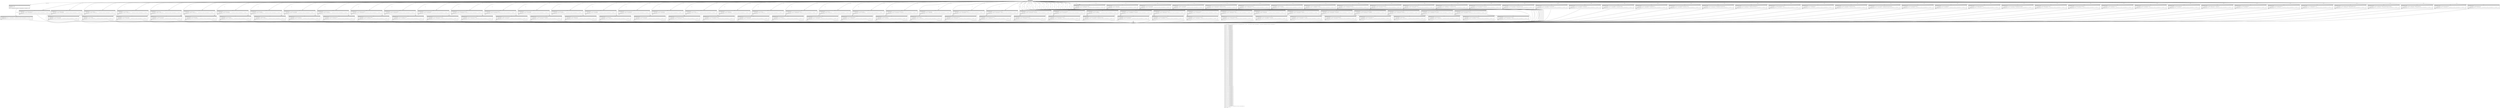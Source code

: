 digraph Mir_0_13301 {
    graph [fontname="Courier, monospace"];
    node [fontname="Courier, monospace"];
    edge [fontname="Courier, monospace"];
    label=<fn &lt;LendingError as TryFromPrimitive&gt;::try_from_primitive(_1: u32) -&gt; std::result::Result&lt;LendingError, num_enum::TryFromPrimitiveError&lt;LendingError&gt;&gt;<br align="left"/>let mut _2: LendingError;<br align="left"/>let mut _3: LendingError;<br align="left"/>let mut _4: LendingError;<br align="left"/>let mut _5: LendingError;<br align="left"/>let mut _6: LendingError;<br align="left"/>let mut _7: LendingError;<br align="left"/>let mut _8: LendingError;<br align="left"/>let mut _9: LendingError;<br align="left"/>let mut _10: LendingError;<br align="left"/>let mut _11: LendingError;<br align="left"/>let mut _12: LendingError;<br align="left"/>let mut _13: LendingError;<br align="left"/>let mut _14: LendingError;<br align="left"/>let mut _15: LendingError;<br align="left"/>let mut _16: LendingError;<br align="left"/>let mut _17: LendingError;<br align="left"/>let mut _18: LendingError;<br align="left"/>let mut _19: LendingError;<br align="left"/>let mut _20: LendingError;<br align="left"/>let mut _21: LendingError;<br align="left"/>let mut _22: LendingError;<br align="left"/>let mut _23: LendingError;<br align="left"/>let mut _24: LendingError;<br align="left"/>let mut _25: LendingError;<br align="left"/>let mut _26: LendingError;<br align="left"/>let mut _27: LendingError;<br align="left"/>let mut _28: LendingError;<br align="left"/>let mut _29: LendingError;<br align="left"/>let mut _30: LendingError;<br align="left"/>let mut _31: LendingError;<br align="left"/>let mut _32: LendingError;<br align="left"/>let mut _33: LendingError;<br align="left"/>let mut _34: LendingError;<br align="left"/>let mut _35: LendingError;<br align="left"/>let mut _36: LendingError;<br align="left"/>let mut _37: LendingError;<br align="left"/>let mut _38: LendingError;<br align="left"/>let mut _39: LendingError;<br align="left"/>let mut _40: LendingError;<br align="left"/>let mut _41: LendingError;<br align="left"/>let mut _42: LendingError;<br align="left"/>let mut _43: LendingError;<br align="left"/>let mut _44: LendingError;<br align="left"/>let mut _45: LendingError;<br align="left"/>let mut _46: LendingError;<br align="left"/>let mut _47: LendingError;<br align="left"/>let mut _48: LendingError;<br align="left"/>let mut _49: LendingError;<br align="left"/>let mut _50: LendingError;<br align="left"/>let mut _51: LendingError;<br align="left"/>let mut _52: LendingError;<br align="left"/>let mut _53: LendingError;<br align="left"/>let mut _54: LendingError;<br align="left"/>let mut _55: LendingError;<br align="left"/>let mut _56: LendingError;<br align="left"/>let mut _57: LendingError;<br align="left"/>let mut _58: LendingError;<br align="left"/>let mut _59: LendingError;<br align="left"/>let mut _60: LendingError;<br align="left"/>let mut _61: LendingError;<br align="left"/>let mut _62: LendingError;<br align="left"/>let mut _63: LendingError;<br align="left"/>let mut _64: LendingError;<br align="left"/>let mut _65: LendingError;<br align="left"/>let mut _66: LendingError;<br align="left"/>let mut _67: LendingError;<br align="left"/>let mut _68: LendingError;<br align="left"/>let mut _69: LendingError;<br align="left"/>let mut _70: LendingError;<br align="left"/>let mut _71: LendingError;<br align="left"/>let mut _72: LendingError;<br align="left"/>let mut _73: LendingError;<br align="left"/>let mut _74: LendingError;<br align="left"/>let mut _75: LendingError;<br align="left"/>let mut _76: LendingError;<br align="left"/>let mut _77: LendingError;<br align="left"/>let mut _78: LendingError;<br align="left"/>let mut _79: LendingError;<br align="left"/>let mut _80: LendingError;<br align="left"/>let mut _81: LendingError;<br align="left"/>let mut _82: LendingError;<br align="left"/>let mut _83: LendingError;<br align="left"/>let mut _84: LendingError;<br align="left"/>let mut _85: LendingError;<br align="left"/>let mut _86: LendingError;<br align="left"/>let mut _87: LendingError;<br align="left"/>let mut _88: LendingError;<br align="left"/>let mut _89: LendingError;<br align="left"/>let mut _90: LendingError;<br align="left"/>let mut _91: LendingError;<br align="left"/>let mut _92: LendingError;<br align="left"/>let mut _93: LendingError;<br align="left"/>let mut _94: LendingError;<br align="left"/>let mut _95: LendingError;<br align="left"/>let mut _96: LendingError;<br align="left"/>let mut _97: LendingError;<br align="left"/>let mut _98: LendingError;<br align="left"/>let mut _99: LendingError;<br align="left"/>let mut _100: LendingError;<br align="left"/>let mut _101: LendingError;<br align="left"/>let mut _102: LendingError;<br align="left"/>let mut _103: LendingError;<br align="left"/>let mut _104: LendingError;<br align="left"/>let mut _105: LendingError;<br align="left"/>let mut _106: LendingError;<br align="left"/>let mut _107: LendingError;<br align="left"/>let mut _108: LendingError;<br align="left"/>let mut _109: LendingError;<br align="left"/>let mut _110: LendingError;<br align="left"/>let mut _111: LendingError;<br align="left"/>let mut _112: LendingError;<br align="left"/>let mut _113: LendingError;<br align="left"/>let mut _114: LendingError;<br align="left"/>let mut _115: LendingError;<br align="left"/>let mut _116: LendingError;<br align="left"/>let mut _117: LendingError;<br align="left"/>let mut _118: LendingError;<br align="left"/>let mut _119: LendingError;<br align="left"/>let mut _120: LendingError;<br align="left"/>let mut _121: LendingError;<br align="left"/>let mut _122: LendingError;<br align="left"/>let mut _123: LendingError;<br align="left"/>let mut _124: LendingError;<br align="left"/>let mut _125: LendingError;<br align="left"/>let mut _126: LendingError;<br align="left"/>let mut _127: LendingError;<br align="left"/>let mut _128: LendingError;<br align="left"/>let mut _129: LendingError;<br align="left"/>let mut _130: LendingError;<br align="left"/>let mut _131: LendingError;<br align="left"/>let mut _132: num_enum::TryFromPrimitiveError&lt;LendingError&gt;;<br align="left"/>let mut _133: u32;<br align="left"/>debug number =&gt; _1;<br align="left"/>>;
    bb0__0_13301 [shape="none", label=<<table border="0" cellborder="1" cellspacing="0"><tr><td bgcolor="gray" align="center" colspan="1">0</td></tr><tr><td align="left">switchInt(_1)</td></tr></table>>];
    bb1__0_13301 [shape="none", label=<<table border="0" cellborder="1" cellspacing="0"><tr><td bgcolor="gray" align="center" colspan="1">1</td></tr><tr><td align="left" balign="left">StorageLive(_132)<br/>StorageLive(_133)<br/>_133 = _1<br/></td></tr><tr><td align="left">_132 = TryFromPrimitiveError::&lt;LendingError&gt;::new(move _133)</td></tr></table>>];
    bb2__0_13301 [shape="none", label=<<table border="0" cellborder="1" cellspacing="0"><tr><td bgcolor="gray" align="center" colspan="1">2</td></tr><tr><td align="left" balign="left">StorageLive(_2)<br/>_2 = LendingError::InvalidMarketAuthority<br/>_0 = std::result::Result::&lt;LendingError, TryFromPrimitiveError&lt;LendingError&gt;&gt;::Ok(move _2)<br/>StorageDead(_2)<br/></td></tr><tr><td align="left">goto</td></tr></table>>];
    bb3__0_13301 [shape="none", label=<<table border="0" cellborder="1" cellspacing="0"><tr><td bgcolor="gray" align="center" colspan="1">3</td></tr><tr><td align="left" balign="left">StorageLive(_3)<br/>_3 = LendingError::InvalidMarketOwner<br/>_0 = std::result::Result::&lt;LendingError, TryFromPrimitiveError&lt;LendingError&gt;&gt;::Ok(move _3)<br/>StorageDead(_3)<br/></td></tr><tr><td align="left">goto</td></tr></table>>];
    bb4__0_13301 [shape="none", label=<<table border="0" cellborder="1" cellspacing="0"><tr><td bgcolor="gray" align="center" colspan="1">4</td></tr><tr><td align="left" balign="left">StorageLive(_4)<br/>_4 = LendingError::InvalidAccountOwner<br/>_0 = std::result::Result::&lt;LendingError, TryFromPrimitiveError&lt;LendingError&gt;&gt;::Ok(move _4)<br/>StorageDead(_4)<br/></td></tr><tr><td align="left">goto</td></tr></table>>];
    bb5__0_13301 [shape="none", label=<<table border="0" cellborder="1" cellspacing="0"><tr><td bgcolor="gray" align="center" colspan="1">5</td></tr><tr><td align="left" balign="left">StorageLive(_5)<br/>_5 = LendingError::InvalidAmount<br/>_0 = std::result::Result::&lt;LendingError, TryFromPrimitiveError&lt;LendingError&gt;&gt;::Ok(move _5)<br/>StorageDead(_5)<br/></td></tr><tr><td align="left">goto</td></tr></table>>];
    bb6__0_13301 [shape="none", label=<<table border="0" cellborder="1" cellspacing="0"><tr><td bgcolor="gray" align="center" colspan="1">6</td></tr><tr><td align="left" balign="left">StorageLive(_6)<br/>_6 = LendingError::InvalidConfig<br/>_0 = std::result::Result::&lt;LendingError, TryFromPrimitiveError&lt;LendingError&gt;&gt;::Ok(move _6)<br/>StorageDead(_6)<br/></td></tr><tr><td align="left">goto</td></tr></table>>];
    bb7__0_13301 [shape="none", label=<<table border="0" cellborder="1" cellspacing="0"><tr><td bgcolor="gray" align="center" colspan="1">7</td></tr><tr><td align="left" balign="left">StorageLive(_7)<br/>_7 = LendingError::InvalidSigner<br/>_0 = std::result::Result::&lt;LendingError, TryFromPrimitiveError&lt;LendingError&gt;&gt;::Ok(move _7)<br/>StorageDead(_7)<br/></td></tr><tr><td align="left">goto</td></tr></table>>];
    bb8__0_13301 [shape="none", label=<<table border="0" cellborder="1" cellspacing="0"><tr><td bgcolor="gray" align="center" colspan="1">8</td></tr><tr><td align="left" balign="left">StorageLive(_8)<br/>_8 = LendingError::InvalidAccountInput<br/>_0 = std::result::Result::&lt;LendingError, TryFromPrimitiveError&lt;LendingError&gt;&gt;::Ok(move _8)<br/>StorageDead(_8)<br/></td></tr><tr><td align="left">goto</td></tr></table>>];
    bb9__0_13301 [shape="none", label=<<table border="0" cellborder="1" cellspacing="0"><tr><td bgcolor="gray" align="center" colspan="1">9</td></tr><tr><td align="left" balign="left">StorageLive(_9)<br/>_9 = LendingError::MathOverflow<br/>_0 = std::result::Result::&lt;LendingError, TryFromPrimitiveError&lt;LendingError&gt;&gt;::Ok(move _9)<br/>StorageDead(_9)<br/></td></tr><tr><td align="left">goto</td></tr></table>>];
    bb10__0_13301 [shape="none", label=<<table border="0" cellborder="1" cellspacing="0"><tr><td bgcolor="gray" align="center" colspan="1">10</td></tr><tr><td align="left" balign="left">StorageLive(_10)<br/>_10 = LendingError::InsufficientLiquidity<br/>_0 = std::result::Result::&lt;LendingError, TryFromPrimitiveError&lt;LendingError&gt;&gt;::Ok(move _10)<br/>StorageDead(_10)<br/></td></tr><tr><td align="left">goto</td></tr></table>>];
    bb11__0_13301 [shape="none", label=<<table border="0" cellborder="1" cellspacing="0"><tr><td bgcolor="gray" align="center" colspan="1">11</td></tr><tr><td align="left" balign="left">StorageLive(_11)<br/>_11 = LendingError::ReserveStale<br/>_0 = std::result::Result::&lt;LendingError, TryFromPrimitiveError&lt;LendingError&gt;&gt;::Ok(move _11)<br/>StorageDead(_11)<br/></td></tr><tr><td align="left">goto</td></tr></table>>];
    bb12__0_13301 [shape="none", label=<<table border="0" cellborder="1" cellspacing="0"><tr><td bgcolor="gray" align="center" colspan="1">12</td></tr><tr><td align="left" balign="left">StorageLive(_12)<br/>_12 = LendingError::WithdrawTooSmall<br/>_0 = std::result::Result::&lt;LendingError, TryFromPrimitiveError&lt;LendingError&gt;&gt;::Ok(move _12)<br/>StorageDead(_12)<br/></td></tr><tr><td align="left">goto</td></tr></table>>];
    bb13__0_13301 [shape="none", label=<<table border="0" cellborder="1" cellspacing="0"><tr><td bgcolor="gray" align="center" colspan="1">13</td></tr><tr><td align="left" balign="left">StorageLive(_13)<br/>_13 = LendingError::WithdrawTooLarge<br/>_0 = std::result::Result::&lt;LendingError, TryFromPrimitiveError&lt;LendingError&gt;&gt;::Ok(move _13)<br/>StorageDead(_13)<br/></td></tr><tr><td align="left">goto</td></tr></table>>];
    bb14__0_13301 [shape="none", label=<<table border="0" cellborder="1" cellspacing="0"><tr><td bgcolor="gray" align="center" colspan="1">14</td></tr><tr><td align="left" balign="left">StorageLive(_14)<br/>_14 = LendingError::BorrowTooSmall<br/>_0 = std::result::Result::&lt;LendingError, TryFromPrimitiveError&lt;LendingError&gt;&gt;::Ok(move _14)<br/>StorageDead(_14)<br/></td></tr><tr><td align="left">goto</td></tr></table>>];
    bb15__0_13301 [shape="none", label=<<table border="0" cellborder="1" cellspacing="0"><tr><td bgcolor="gray" align="center" colspan="1">15</td></tr><tr><td align="left" balign="left">StorageLive(_15)<br/>_15 = LendingError::BorrowTooLarge<br/>_0 = std::result::Result::&lt;LendingError, TryFromPrimitiveError&lt;LendingError&gt;&gt;::Ok(move _15)<br/>StorageDead(_15)<br/></td></tr><tr><td align="left">goto</td></tr></table>>];
    bb16__0_13301 [shape="none", label=<<table border="0" cellborder="1" cellspacing="0"><tr><td bgcolor="gray" align="center" colspan="1">16</td></tr><tr><td align="left" balign="left">StorageLive(_16)<br/>_16 = LendingError::RepayTooSmall<br/>_0 = std::result::Result::&lt;LendingError, TryFromPrimitiveError&lt;LendingError&gt;&gt;::Ok(move _16)<br/>StorageDead(_16)<br/></td></tr><tr><td align="left">goto</td></tr></table>>];
    bb17__0_13301 [shape="none", label=<<table border="0" cellborder="1" cellspacing="0"><tr><td bgcolor="gray" align="center" colspan="1">17</td></tr><tr><td align="left" balign="left">StorageLive(_17)<br/>_17 = LendingError::LiquidationTooSmall<br/>_0 = std::result::Result::&lt;LendingError, TryFromPrimitiveError&lt;LendingError&gt;&gt;::Ok(move _17)<br/>StorageDead(_17)<br/></td></tr><tr><td align="left">goto</td></tr></table>>];
    bb18__0_13301 [shape="none", label=<<table border="0" cellborder="1" cellspacing="0"><tr><td bgcolor="gray" align="center" colspan="1">18</td></tr><tr><td align="left" balign="left">StorageLive(_18)<br/>_18 = LendingError::ObligationHealthy<br/>_0 = std::result::Result::&lt;LendingError, TryFromPrimitiveError&lt;LendingError&gt;&gt;::Ok(move _18)<br/>StorageDead(_18)<br/></td></tr><tr><td align="left">goto</td></tr></table>>];
    bb19__0_13301 [shape="none", label=<<table border="0" cellborder="1" cellspacing="0"><tr><td bgcolor="gray" align="center" colspan="1">19</td></tr><tr><td align="left" balign="left">StorageLive(_19)<br/>_19 = LendingError::ObligationStale<br/>_0 = std::result::Result::&lt;LendingError, TryFromPrimitiveError&lt;LendingError&gt;&gt;::Ok(move _19)<br/>StorageDead(_19)<br/></td></tr><tr><td align="left">goto</td></tr></table>>];
    bb20__0_13301 [shape="none", label=<<table border="0" cellborder="1" cellspacing="0"><tr><td bgcolor="gray" align="center" colspan="1">20</td></tr><tr><td align="left" balign="left">StorageLive(_20)<br/>_20 = LendingError::ObligationReserveLimit<br/>_0 = std::result::Result::&lt;LendingError, TryFromPrimitiveError&lt;LendingError&gt;&gt;::Ok(move _20)<br/>StorageDead(_20)<br/></td></tr><tr><td align="left">goto</td></tr></table>>];
    bb21__0_13301 [shape="none", label=<<table border="0" cellborder="1" cellspacing="0"><tr><td bgcolor="gray" align="center" colspan="1">21</td></tr><tr><td align="left" balign="left">StorageLive(_21)<br/>_21 = LendingError::InvalidObligationOwner<br/>_0 = std::result::Result::&lt;LendingError, TryFromPrimitiveError&lt;LendingError&gt;&gt;::Ok(move _21)<br/>StorageDead(_21)<br/></td></tr><tr><td align="left">goto</td></tr></table>>];
    bb22__0_13301 [shape="none", label=<<table border="0" cellborder="1" cellspacing="0"><tr><td bgcolor="gray" align="center" colspan="1">22</td></tr><tr><td align="left" balign="left">StorageLive(_22)<br/>_22 = LendingError::ObligationDepositsEmpty<br/>_0 = std::result::Result::&lt;LendingError, TryFromPrimitiveError&lt;LendingError&gt;&gt;::Ok(move _22)<br/>StorageDead(_22)<br/></td></tr><tr><td align="left">goto</td></tr></table>>];
    bb23__0_13301 [shape="none", label=<<table border="0" cellborder="1" cellspacing="0"><tr><td bgcolor="gray" align="center" colspan="1">23</td></tr><tr><td align="left" balign="left">StorageLive(_23)<br/>_23 = LendingError::ObligationBorrowsEmpty<br/>_0 = std::result::Result::&lt;LendingError, TryFromPrimitiveError&lt;LendingError&gt;&gt;::Ok(move _23)<br/>StorageDead(_23)<br/></td></tr><tr><td align="left">goto</td></tr></table>>];
    bb24__0_13301 [shape="none", label=<<table border="0" cellborder="1" cellspacing="0"><tr><td bgcolor="gray" align="center" colspan="1">24</td></tr><tr><td align="left" balign="left">StorageLive(_24)<br/>_24 = LendingError::ObligationDepositsZero<br/>_0 = std::result::Result::&lt;LendingError, TryFromPrimitiveError&lt;LendingError&gt;&gt;::Ok(move _24)<br/>StorageDead(_24)<br/></td></tr><tr><td align="left">goto</td></tr></table>>];
    bb25__0_13301 [shape="none", label=<<table border="0" cellborder="1" cellspacing="0"><tr><td bgcolor="gray" align="center" colspan="1">25</td></tr><tr><td align="left" balign="left">StorageLive(_25)<br/>_25 = LendingError::ObligationBorrowsZero<br/>_0 = std::result::Result::&lt;LendingError, TryFromPrimitiveError&lt;LendingError&gt;&gt;::Ok(move _25)<br/>StorageDead(_25)<br/></td></tr><tr><td align="left">goto</td></tr></table>>];
    bb26__0_13301 [shape="none", label=<<table border="0" cellborder="1" cellspacing="0"><tr><td bgcolor="gray" align="center" colspan="1">26</td></tr><tr><td align="left" balign="left">StorageLive(_26)<br/>_26 = LendingError::InvalidObligationCollateral<br/>_0 = std::result::Result::&lt;LendingError, TryFromPrimitiveError&lt;LendingError&gt;&gt;::Ok(move _26)<br/>StorageDead(_26)<br/></td></tr><tr><td align="left">goto</td></tr></table>>];
    bb27__0_13301 [shape="none", label=<<table border="0" cellborder="1" cellspacing="0"><tr><td bgcolor="gray" align="center" colspan="1">27</td></tr><tr><td align="left" balign="left">StorageLive(_27)<br/>_27 = LendingError::InvalidObligationLiquidity<br/>_0 = std::result::Result::&lt;LendingError, TryFromPrimitiveError&lt;LendingError&gt;&gt;::Ok(move _27)<br/>StorageDead(_27)<br/></td></tr><tr><td align="left">goto</td></tr></table>>];
    bb28__0_13301 [shape="none", label=<<table border="0" cellborder="1" cellspacing="0"><tr><td bgcolor="gray" align="center" colspan="1">28</td></tr><tr><td align="left" balign="left">StorageLive(_28)<br/>_28 = LendingError::ObligationCollateralEmpty<br/>_0 = std::result::Result::&lt;LendingError, TryFromPrimitiveError&lt;LendingError&gt;&gt;::Ok(move _28)<br/>StorageDead(_28)<br/></td></tr><tr><td align="left">goto</td></tr></table>>];
    bb29__0_13301 [shape="none", label=<<table border="0" cellborder="1" cellspacing="0"><tr><td bgcolor="gray" align="center" colspan="1">29</td></tr><tr><td align="left" balign="left">StorageLive(_29)<br/>_29 = LendingError::ObligationLiquidityEmpty<br/>_0 = std::result::Result::&lt;LendingError, TryFromPrimitiveError&lt;LendingError&gt;&gt;::Ok(move _29)<br/>StorageDead(_29)<br/></td></tr><tr><td align="left">goto</td></tr></table>>];
    bb30__0_13301 [shape="none", label=<<table border="0" cellborder="1" cellspacing="0"><tr><td bgcolor="gray" align="center" colspan="1">30</td></tr><tr><td align="left" balign="left">StorageLive(_30)<br/>_30 = LendingError::NegativeInterestRate<br/>_0 = std::result::Result::&lt;LendingError, TryFromPrimitiveError&lt;LendingError&gt;&gt;::Ok(move _30)<br/>StorageDead(_30)<br/></td></tr><tr><td align="left">goto</td></tr></table>>];
    bb31__0_13301 [shape="none", label=<<table border="0" cellborder="1" cellspacing="0"><tr><td bgcolor="gray" align="center" colspan="1">31</td></tr><tr><td align="left" balign="left">StorageLive(_31)<br/>_31 = LendingError::InvalidOracleConfig<br/>_0 = std::result::Result::&lt;LendingError, TryFromPrimitiveError&lt;LendingError&gt;&gt;::Ok(move _31)<br/>StorageDead(_31)<br/></td></tr><tr><td align="left">goto</td></tr></table>>];
    bb32__0_13301 [shape="none", label=<<table border="0" cellborder="1" cellspacing="0"><tr><td bgcolor="gray" align="center" colspan="1">32</td></tr><tr><td align="left" balign="left">StorageLive(_32)<br/>_32 = LendingError::InsufficientProtocolFeesToRedeem<br/>_0 = std::result::Result::&lt;LendingError, TryFromPrimitiveError&lt;LendingError&gt;&gt;::Ok(move _32)<br/>StorageDead(_32)<br/></td></tr><tr><td align="left">goto</td></tr></table>>];
    bb33__0_13301 [shape="none", label=<<table border="0" cellborder="1" cellspacing="0"><tr><td bgcolor="gray" align="center" colspan="1">33</td></tr><tr><td align="left" balign="left">StorageLive(_33)<br/>_33 = LendingError::FlashBorrowCpi<br/>_0 = std::result::Result::&lt;LendingError, TryFromPrimitiveError&lt;LendingError&gt;&gt;::Ok(move _33)<br/>StorageDead(_33)<br/></td></tr><tr><td align="left">goto</td></tr></table>>];
    bb34__0_13301 [shape="none", label=<<table border="0" cellborder="1" cellspacing="0"><tr><td bgcolor="gray" align="center" colspan="1">34</td></tr><tr><td align="left" balign="left">StorageLive(_34)<br/>_34 = LendingError::NoFlashRepayFound<br/>_0 = std::result::Result::&lt;LendingError, TryFromPrimitiveError&lt;LendingError&gt;&gt;::Ok(move _34)<br/>StorageDead(_34)<br/></td></tr><tr><td align="left">goto</td></tr></table>>];
    bb35__0_13301 [shape="none", label=<<table border="0" cellborder="1" cellspacing="0"><tr><td bgcolor="gray" align="center" colspan="1">35</td></tr><tr><td align="left" balign="left">StorageLive(_35)<br/>_35 = LendingError::InvalidFlashRepay<br/>_0 = std::result::Result::&lt;LendingError, TryFromPrimitiveError&lt;LendingError&gt;&gt;::Ok(move _35)<br/>StorageDead(_35)<br/></td></tr><tr><td align="left">goto</td></tr></table>>];
    bb36__0_13301 [shape="none", label=<<table border="0" cellborder="1" cellspacing="0"><tr><td bgcolor="gray" align="center" colspan="1">36</td></tr><tr><td align="left" balign="left">StorageLive(_36)<br/>_36 = LendingError::FlashRepayCpi<br/>_0 = std::result::Result::&lt;LendingError, TryFromPrimitiveError&lt;LendingError&gt;&gt;::Ok(move _36)<br/>StorageDead(_36)<br/></td></tr><tr><td align="left">goto</td></tr></table>>];
    bb37__0_13301 [shape="none", label=<<table border="0" cellborder="1" cellspacing="0"><tr><td bgcolor="gray" align="center" colspan="1">37</td></tr><tr><td align="left" balign="left">StorageLive(_37)<br/>_37 = LendingError::MultipleFlashBorrows<br/>_0 = std::result::Result::&lt;LendingError, TryFromPrimitiveError&lt;LendingError&gt;&gt;::Ok(move _37)<br/>StorageDead(_37)<br/></td></tr><tr><td align="left">goto</td></tr></table>>];
    bb38__0_13301 [shape="none", label=<<table border="0" cellborder="1" cellspacing="0"><tr><td bgcolor="gray" align="center" colspan="1">38</td></tr><tr><td align="left" balign="left">StorageLive(_38)<br/>_38 = LendingError::FlashLoansDisabled<br/>_0 = std::result::Result::&lt;LendingError, TryFromPrimitiveError&lt;LendingError&gt;&gt;::Ok(move _38)<br/>StorageDead(_38)<br/></td></tr><tr><td align="left">goto</td></tr></table>>];
    bb39__0_13301 [shape="none", label=<<table border="0" cellborder="1" cellspacing="0"><tr><td bgcolor="gray" align="center" colspan="1">39</td></tr><tr><td align="left" balign="left">StorageLive(_39)<br/>_39 = LendingError::SwitchboardV2Error<br/>_0 = std::result::Result::&lt;LendingError, TryFromPrimitiveError&lt;LendingError&gt;&gt;::Ok(move _39)<br/>StorageDead(_39)<br/></td></tr><tr><td align="left">goto</td></tr></table>>];
    bb40__0_13301 [shape="none", label=<<table border="0" cellborder="1" cellspacing="0"><tr><td bgcolor="gray" align="center" colspan="1">40</td></tr><tr><td align="left" balign="left">StorageLive(_40)<br/>_40 = LendingError::CouldNotDeserializeScope<br/>_0 = std::result::Result::&lt;LendingError, TryFromPrimitiveError&lt;LendingError&gt;&gt;::Ok(move _40)<br/>StorageDead(_40)<br/></td></tr><tr><td align="left">goto</td></tr></table>>];
    bb41__0_13301 [shape="none", label=<<table border="0" cellborder="1" cellspacing="0"><tr><td bgcolor="gray" align="center" colspan="1">41</td></tr><tr><td align="left" balign="left">StorageLive(_41)<br/>_41 = LendingError::PriceTooOld<br/>_0 = std::result::Result::&lt;LendingError, TryFromPrimitiveError&lt;LendingError&gt;&gt;::Ok(move _41)<br/>StorageDead(_41)<br/></td></tr><tr><td align="left">goto</td></tr></table>>];
    bb42__0_13301 [shape="none", label=<<table border="0" cellborder="1" cellspacing="0"><tr><td bgcolor="gray" align="center" colspan="1">42</td></tr><tr><td align="left" balign="left">StorageLive(_42)<br/>_42 = LendingError::PriceTooDivergentFromTwap<br/>_0 = std::result::Result::&lt;LendingError, TryFromPrimitiveError&lt;LendingError&gt;&gt;::Ok(move _42)<br/>StorageDead(_42)<br/></td></tr><tr><td align="left">goto</td></tr></table>>];
    bb43__0_13301 [shape="none", label=<<table border="0" cellborder="1" cellspacing="0"><tr><td bgcolor="gray" align="center" colspan="1">43</td></tr><tr><td align="left" balign="left">StorageLive(_43)<br/>_43 = LendingError::InvalidTwapPrice<br/>_0 = std::result::Result::&lt;LendingError, TryFromPrimitiveError&lt;LendingError&gt;&gt;::Ok(move _43)<br/>StorageDead(_43)<br/></td></tr><tr><td align="left">goto</td></tr></table>>];
    bb44__0_13301 [shape="none", label=<<table border="0" cellborder="1" cellspacing="0"><tr><td bgcolor="gray" align="center" colspan="1">44</td></tr><tr><td align="left" balign="left">StorageLive(_44)<br/>_44 = LendingError::GlobalEmergencyMode<br/>_0 = std::result::Result::&lt;LendingError, TryFromPrimitiveError&lt;LendingError&gt;&gt;::Ok(move _44)<br/>StorageDead(_44)<br/></td></tr><tr><td align="left">goto</td></tr></table>>];
    bb45__0_13301 [shape="none", label=<<table border="0" cellborder="1" cellspacing="0"><tr><td bgcolor="gray" align="center" colspan="1">45</td></tr><tr><td align="left" balign="left">StorageLive(_45)<br/>_45 = LendingError::InvalidFlag<br/>_0 = std::result::Result::&lt;LendingError, TryFromPrimitiveError&lt;LendingError&gt;&gt;::Ok(move _45)<br/>StorageDead(_45)<br/></td></tr><tr><td align="left">goto</td></tr></table>>];
    bb46__0_13301 [shape="none", label=<<table border="0" cellborder="1" cellspacing="0"><tr><td bgcolor="gray" align="center" colspan="1">46</td></tr><tr><td align="left" balign="left">StorageLive(_46)<br/>_46 = LendingError::PriceNotValid<br/>_0 = std::result::Result::&lt;LendingError, TryFromPrimitiveError&lt;LendingError&gt;&gt;::Ok(move _46)<br/>StorageDead(_46)<br/></td></tr><tr><td align="left">goto</td></tr></table>>];
    bb47__0_13301 [shape="none", label=<<table border="0" cellborder="1" cellspacing="0"><tr><td bgcolor="gray" align="center" colspan="1">47</td></tr><tr><td align="left" balign="left">StorageLive(_47)<br/>_47 = LendingError::PriceIsBiggerThanHeuristic<br/>_0 = std::result::Result::&lt;LendingError, TryFromPrimitiveError&lt;LendingError&gt;&gt;::Ok(move _47)<br/>StorageDead(_47)<br/></td></tr><tr><td align="left">goto</td></tr></table>>];
    bb48__0_13301 [shape="none", label=<<table border="0" cellborder="1" cellspacing="0"><tr><td bgcolor="gray" align="center" colspan="1">48</td></tr><tr><td align="left" balign="left">StorageLive(_48)<br/>_48 = LendingError::PriceIsLowerThanHeuristic<br/>_0 = std::result::Result::&lt;LendingError, TryFromPrimitiveError&lt;LendingError&gt;&gt;::Ok(move _48)<br/>StorageDead(_48)<br/></td></tr><tr><td align="left">goto</td></tr></table>>];
    bb49__0_13301 [shape="none", label=<<table border="0" cellborder="1" cellspacing="0"><tr><td bgcolor="gray" align="center" colspan="1">49</td></tr><tr><td align="left" balign="left">StorageLive(_49)<br/>_49 = LendingError::PriceIsZero<br/>_0 = std::result::Result::&lt;LendingError, TryFromPrimitiveError&lt;LendingError&gt;&gt;::Ok(move _49)<br/>StorageDead(_49)<br/></td></tr><tr><td align="left">goto</td></tr></table>>];
    bb50__0_13301 [shape="none", label=<<table border="0" cellborder="1" cellspacing="0"><tr><td bgcolor="gray" align="center" colspan="1">50</td></tr><tr><td align="left" balign="left">StorageLive(_50)<br/>_50 = LendingError::PriceConfidenceTooWide<br/>_0 = std::result::Result::&lt;LendingError, TryFromPrimitiveError&lt;LendingError&gt;&gt;::Ok(move _50)<br/>StorageDead(_50)<br/></td></tr><tr><td align="left">goto</td></tr></table>>];
    bb51__0_13301 [shape="none", label=<<table border="0" cellborder="1" cellspacing="0"><tr><td bgcolor="gray" align="center" colspan="1">51</td></tr><tr><td align="left" balign="left">StorageLive(_51)<br/>_51 = LendingError::IntegerOverflow<br/>_0 = std::result::Result::&lt;LendingError, TryFromPrimitiveError&lt;LendingError&gt;&gt;::Ok(move _51)<br/>StorageDead(_51)<br/></td></tr><tr><td align="left">goto</td></tr></table>>];
    bb52__0_13301 [shape="none", label=<<table border="0" cellborder="1" cellspacing="0"><tr><td bgcolor="gray" align="center" colspan="1">52</td></tr><tr><td align="left" balign="left">StorageLive(_52)<br/>_52 = LendingError::NoFarmForReserve<br/>_0 = std::result::Result::&lt;LendingError, TryFromPrimitiveError&lt;LendingError&gt;&gt;::Ok(move _52)<br/>StorageDead(_52)<br/></td></tr><tr><td align="left">goto</td></tr></table>>];
    bb53__0_13301 [shape="none", label=<<table border="0" cellborder="1" cellspacing="0"><tr><td bgcolor="gray" align="center" colspan="1">53</td></tr><tr><td align="left" balign="left">StorageLive(_53)<br/>_53 = LendingError::IncorrectInstructionInPosition<br/>_0 = std::result::Result::&lt;LendingError, TryFromPrimitiveError&lt;LendingError&gt;&gt;::Ok(move _53)<br/>StorageDead(_53)<br/></td></tr><tr><td align="left">goto</td></tr></table>>];
    bb54__0_13301 [shape="none", label=<<table border="0" cellborder="1" cellspacing="0"><tr><td bgcolor="gray" align="center" colspan="1">54</td></tr><tr><td align="left" balign="left">StorageLive(_54)<br/>_54 = LendingError::NoPriceFound<br/>_0 = std::result::Result::&lt;LendingError, TryFromPrimitiveError&lt;LendingError&gt;&gt;::Ok(move _54)<br/>StorageDead(_54)<br/></td></tr><tr><td align="left">goto</td></tr></table>>];
    bb55__0_13301 [shape="none", label=<<table border="0" cellborder="1" cellspacing="0"><tr><td bgcolor="gray" align="center" colspan="1">55</td></tr><tr><td align="left" balign="left">StorageLive(_55)<br/>_55 = LendingError::InvalidTwapConfig<br/>_0 = std::result::Result::&lt;LendingError, TryFromPrimitiveError&lt;LendingError&gt;&gt;::Ok(move _55)<br/>StorageDead(_55)<br/></td></tr><tr><td align="left">goto</td></tr></table>>];
    bb56__0_13301 [shape="none", label=<<table border="0" cellborder="1" cellspacing="0"><tr><td bgcolor="gray" align="center" colspan="1">56</td></tr><tr><td align="left" balign="left">StorageLive(_56)<br/>_56 = LendingError::InvalidPythPriceAccount<br/>_0 = std::result::Result::&lt;LendingError, TryFromPrimitiveError&lt;LendingError&gt;&gt;::Ok(move _56)<br/>StorageDead(_56)<br/></td></tr><tr><td align="left">goto</td></tr></table>>];
    bb57__0_13301 [shape="none", label=<<table border="0" cellborder="1" cellspacing="0"><tr><td bgcolor="gray" align="center" colspan="1">57</td></tr><tr><td align="left" balign="left">StorageLive(_57)<br/>_57 = LendingError::InvalidSwitchboardAccount<br/>_0 = std::result::Result::&lt;LendingError, TryFromPrimitiveError&lt;LendingError&gt;&gt;::Ok(move _57)<br/>StorageDead(_57)<br/></td></tr><tr><td align="left">goto</td></tr></table>>];
    bb58__0_13301 [shape="none", label=<<table border="0" cellborder="1" cellspacing="0"><tr><td bgcolor="gray" align="center" colspan="1">58</td></tr><tr><td align="left" balign="left">StorageLive(_58)<br/>_58 = LendingError::InvalidScopePriceAccount<br/>_0 = std::result::Result::&lt;LendingError, TryFromPrimitiveError&lt;LendingError&gt;&gt;::Ok(move _58)<br/>StorageDead(_58)<br/></td></tr><tr><td align="left">goto</td></tr></table>>];
    bb59__0_13301 [shape="none", label=<<table border="0" cellborder="1" cellspacing="0"><tr><td bgcolor="gray" align="center" colspan="1">59</td></tr><tr><td align="left" balign="left">StorageLive(_59)<br/>_59 = LendingError::ObligationCollateralLtvZero<br/>_0 = std::result::Result::&lt;LendingError, TryFromPrimitiveError&lt;LendingError&gt;&gt;::Ok(move _59)<br/>StorageDead(_59)<br/></td></tr><tr><td align="left">goto</td></tr></table>>];
    bb60__0_13301 [shape="none", label=<<table border="0" cellborder="1" cellspacing="0"><tr><td bgcolor="gray" align="center" colspan="1">60</td></tr><tr><td align="left" balign="left">StorageLive(_60)<br/>_60 = LendingError::InvalidObligationSeedsValue<br/>_0 = std::result::Result::&lt;LendingError, TryFromPrimitiveError&lt;LendingError&gt;&gt;::Ok(move _60)<br/>StorageDead(_60)<br/></td></tr><tr><td align="left">goto</td></tr></table>>];
    bb61__0_13301 [shape="none", label=<<table border="0" cellborder="1" cellspacing="0"><tr><td bgcolor="gray" align="center" colspan="1">61</td></tr><tr><td align="left" balign="left">StorageLive(_61)<br/>_61 = LendingError::DeprecatedInvalidObligationId<br/>_0 = std::result::Result::&lt;LendingError, TryFromPrimitiveError&lt;LendingError&gt;&gt;::Ok(move _61)<br/>StorageDead(_61)<br/></td></tr><tr><td align="left">goto</td></tr></table>>];
    bb62__0_13301 [shape="none", label=<<table border="0" cellborder="1" cellspacing="0"><tr><td bgcolor="gray" align="center" colspan="1">62</td></tr><tr><td align="left" balign="left">StorageLive(_62)<br/>_62 = LendingError::InvalidBorrowRateCurvePoint<br/>_0 = std::result::Result::&lt;LendingError, TryFromPrimitiveError&lt;LendingError&gt;&gt;::Ok(move _62)<br/>StorageDead(_62)<br/></td></tr><tr><td align="left">goto</td></tr></table>>];
    bb63__0_13301 [shape="none", label=<<table border="0" cellborder="1" cellspacing="0"><tr><td bgcolor="gray" align="center" colspan="1">63</td></tr><tr><td align="left" balign="left">StorageLive(_63)<br/>_63 = LendingError::InvalidUtilizationRate<br/>_0 = std::result::Result::&lt;LendingError, TryFromPrimitiveError&lt;LendingError&gt;&gt;::Ok(move _63)<br/>StorageDead(_63)<br/></td></tr><tr><td align="left">goto</td></tr></table>>];
    bb64__0_13301 [shape="none", label=<<table border="0" cellborder="1" cellspacing="0"><tr><td bgcolor="gray" align="center" colspan="1">64</td></tr><tr><td align="left" balign="left">StorageLive(_64)<br/>_64 = LendingError::CannotSocializeObligationWithCollateral<br/>_0 = std::result::Result::&lt;LendingError, TryFromPrimitiveError&lt;LendingError&gt;&gt;::Ok(move _64)<br/>StorageDead(_64)<br/></td></tr><tr><td align="left">goto</td></tr></table>>];
    bb65__0_13301 [shape="none", label=<<table border="0" cellborder="1" cellspacing="0"><tr><td bgcolor="gray" align="center" colspan="1">65</td></tr><tr><td align="left" balign="left">StorageLive(_65)<br/>_65 = LendingError::ObligationEmpty<br/>_0 = std::result::Result::&lt;LendingError, TryFromPrimitiveError&lt;LendingError&gt;&gt;::Ok(move _65)<br/>StorageDead(_65)<br/></td></tr><tr><td align="left">goto</td></tr></table>>];
    bb66__0_13301 [shape="none", label=<<table border="0" cellborder="1" cellspacing="0"><tr><td bgcolor="gray" align="center" colspan="1">66</td></tr><tr><td align="left" balign="left">StorageLive(_66)<br/>_66 = LendingError::WithdrawalCapReached<br/>_0 = std::result::Result::&lt;LendingError, TryFromPrimitiveError&lt;LendingError&gt;&gt;::Ok(move _66)<br/>StorageDead(_66)<br/></td></tr><tr><td align="left">goto</td></tr></table>>];
    bb67__0_13301 [shape="none", label=<<table border="0" cellborder="1" cellspacing="0"><tr><td bgcolor="gray" align="center" colspan="1">67</td></tr><tr><td align="left" balign="left">StorageLive(_67)<br/>_67 = LendingError::LastTimestampGreaterThanCurrent<br/>_0 = std::result::Result::&lt;LendingError, TryFromPrimitiveError&lt;LendingError&gt;&gt;::Ok(move _67)<br/>StorageDead(_67)<br/></td></tr><tr><td align="left">goto</td></tr></table>>];
    bb68__0_13301 [shape="none", label=<<table border="0" cellborder="1" cellspacing="0"><tr><td bgcolor="gray" align="center" colspan="1">68</td></tr><tr><td align="left" balign="left">StorageLive(_68)<br/>_68 = LendingError::LiquidationRewardTooSmall<br/>_0 = std::result::Result::&lt;LendingError, TryFromPrimitiveError&lt;LendingError&gt;&gt;::Ok(move _68)<br/>StorageDead(_68)<br/></td></tr><tr><td align="left">goto</td></tr></table>>];
    bb69__0_13301 [shape="none", label=<<table border="0" cellborder="1" cellspacing="0"><tr><td bgcolor="gray" align="center" colspan="1">69</td></tr><tr><td align="left" balign="left">StorageLive(_69)<br/>_69 = LendingError::IsolatedAssetTierViolation<br/>_0 = std::result::Result::&lt;LendingError, TryFromPrimitiveError&lt;LendingError&gt;&gt;::Ok(move _69)<br/>StorageDead(_69)<br/></td></tr><tr><td align="left">goto</td></tr></table>>];
    bb70__0_13301 [shape="none", label=<<table border="0" cellborder="1" cellspacing="0"><tr><td bgcolor="gray" align="center" colspan="1">70</td></tr><tr><td align="left" balign="left">StorageLive(_70)<br/>_70 = LendingError::InconsistentElevationGroup<br/>_0 = std::result::Result::&lt;LendingError, TryFromPrimitiveError&lt;LendingError&gt;&gt;::Ok(move _70)<br/>StorageDead(_70)<br/></td></tr><tr><td align="left">goto</td></tr></table>>];
    bb71__0_13301 [shape="none", label=<<table border="0" cellborder="1" cellspacing="0"><tr><td bgcolor="gray" align="center" colspan="1">71</td></tr><tr><td align="left" balign="left">StorageLive(_71)<br/>_71 = LendingError::InvalidElevationGroup<br/>_0 = std::result::Result::&lt;LendingError, TryFromPrimitiveError&lt;LendingError&gt;&gt;::Ok(move _71)<br/>StorageDead(_71)<br/></td></tr><tr><td align="left">goto</td></tr></table>>];
    bb72__0_13301 [shape="none", label=<<table border="0" cellborder="1" cellspacing="0"><tr><td bgcolor="gray" align="center" colspan="1">72</td></tr><tr><td align="left" balign="left">StorageLive(_72)<br/>_72 = LendingError::InvalidElevationGroupConfig<br/>_0 = std::result::Result::&lt;LendingError, TryFromPrimitiveError&lt;LendingError&gt;&gt;::Ok(move _72)<br/>StorageDead(_72)<br/></td></tr><tr><td align="left">goto</td></tr></table>>];
    bb73__0_13301 [shape="none", label=<<table border="0" cellborder="1" cellspacing="0"><tr><td bgcolor="gray" align="center" colspan="1">73</td></tr><tr><td align="left" balign="left">StorageLive(_73)<br/>_73 = LendingError::UnhealthyElevationGroupLtv<br/>_0 = std::result::Result::&lt;LendingError, TryFromPrimitiveError&lt;LendingError&gt;&gt;::Ok(move _73)<br/>StorageDead(_73)<br/></td></tr><tr><td align="left">goto</td></tr></table>>];
    bb74__0_13301 [shape="none", label=<<table border="0" cellborder="1" cellspacing="0"><tr><td bgcolor="gray" align="center" colspan="1">74</td></tr><tr><td align="left" balign="left">StorageLive(_74)<br/>_74 = LendingError::ElevationGroupNewLoansDisabled<br/>_0 = std::result::Result::&lt;LendingError, TryFromPrimitiveError&lt;LendingError&gt;&gt;::Ok(move _74)<br/>StorageDead(_74)<br/></td></tr><tr><td align="left">goto</td></tr></table>>];
    bb75__0_13301 [shape="none", label=<<table border="0" cellborder="1" cellspacing="0"><tr><td bgcolor="gray" align="center" colspan="1">75</td></tr><tr><td align="left" balign="left">StorageLive(_75)<br/>_75 = LendingError::ReserveDeprecated<br/>_0 = std::result::Result::&lt;LendingError, TryFromPrimitiveError&lt;LendingError&gt;&gt;::Ok(move _75)<br/>StorageDead(_75)<br/></td></tr><tr><td align="left">goto</td></tr></table>>];
    bb76__0_13301 [shape="none", label=<<table border="0" cellborder="1" cellspacing="0"><tr><td bgcolor="gray" align="center" colspan="1">76</td></tr><tr><td align="left" balign="left">StorageLive(_76)<br/>_76 = LendingError::ReferrerAccountNotInitialized<br/>_0 = std::result::Result::&lt;LendingError, TryFromPrimitiveError&lt;LendingError&gt;&gt;::Ok(move _76)<br/>StorageDead(_76)<br/></td></tr><tr><td align="left">goto</td></tr></table>>];
    bb77__0_13301 [shape="none", label=<<table border="0" cellborder="1" cellspacing="0"><tr><td bgcolor="gray" align="center" colspan="1">77</td></tr><tr><td align="left" balign="left">StorageLive(_77)<br/>_77 = LendingError::ReferrerAccountMintMissmatch<br/>_0 = std::result::Result::&lt;LendingError, TryFromPrimitiveError&lt;LendingError&gt;&gt;::Ok(move _77)<br/>StorageDead(_77)<br/></td></tr><tr><td align="left">goto</td></tr></table>>];
    bb78__0_13301 [shape="none", label=<<table border="0" cellborder="1" cellspacing="0"><tr><td bgcolor="gray" align="center" colspan="1">78</td></tr><tr><td align="left" balign="left">StorageLive(_78)<br/>_78 = LendingError::ReferrerAccountWrongAddress<br/>_0 = std::result::Result::&lt;LendingError, TryFromPrimitiveError&lt;LendingError&gt;&gt;::Ok(move _78)<br/>StorageDead(_78)<br/></td></tr><tr><td align="left">goto</td></tr></table>>];
    bb79__0_13301 [shape="none", label=<<table border="0" cellborder="1" cellspacing="0"><tr><td bgcolor="gray" align="center" colspan="1">79</td></tr><tr><td align="left" balign="left">StorageLive(_79)<br/>_79 = LendingError::ReferrerAccountReferrerMissmatch<br/>_0 = std::result::Result::&lt;LendingError, TryFromPrimitiveError&lt;LendingError&gt;&gt;::Ok(move _79)<br/>StorageDead(_79)<br/></td></tr><tr><td align="left">goto</td></tr></table>>];
    bb80__0_13301 [shape="none", label=<<table border="0" cellborder="1" cellspacing="0"><tr><td bgcolor="gray" align="center" colspan="1">80</td></tr><tr><td align="left" balign="left">StorageLive(_80)<br/>_80 = LendingError::ReferrerAccountMissing<br/>_0 = std::result::Result::&lt;LendingError, TryFromPrimitiveError&lt;LendingError&gt;&gt;::Ok(move _80)<br/>StorageDead(_80)<br/></td></tr><tr><td align="left">goto</td></tr></table>>];
    bb81__0_13301 [shape="none", label=<<table border="0" cellborder="1" cellspacing="0"><tr><td bgcolor="gray" align="center" colspan="1">81</td></tr><tr><td align="left" balign="left">StorageLive(_81)<br/>_81 = LendingError::InsufficientReferralFeesToRedeem<br/>_0 = std::result::Result::&lt;LendingError, TryFromPrimitiveError&lt;LendingError&gt;&gt;::Ok(move _81)<br/>StorageDead(_81)<br/></td></tr><tr><td align="left">goto</td></tr></table>>];
    bb82__0_13301 [shape="none", label=<<table border="0" cellborder="1" cellspacing="0"><tr><td bgcolor="gray" align="center" colspan="1">82</td></tr><tr><td align="left" balign="left">StorageLive(_82)<br/>_82 = LendingError::CpiDisabled<br/>_0 = std::result::Result::&lt;LendingError, TryFromPrimitiveError&lt;LendingError&gt;&gt;::Ok(move _82)<br/>StorageDead(_82)<br/></td></tr><tr><td align="left">goto</td></tr></table>>];
    bb83__0_13301 [shape="none", label=<<table border="0" cellborder="1" cellspacing="0"><tr><td bgcolor="gray" align="center" colspan="1">83</td></tr><tr><td align="left" balign="left">StorageLive(_83)<br/>_83 = LendingError::ShortUrlNotAsciiAlphanumeric<br/>_0 = std::result::Result::&lt;LendingError, TryFromPrimitiveError&lt;LendingError&gt;&gt;::Ok(move _83)<br/>StorageDead(_83)<br/></td></tr><tr><td align="left">goto</td></tr></table>>];
    bb84__0_13301 [shape="none", label=<<table border="0" cellborder="1" cellspacing="0"><tr><td bgcolor="gray" align="center" colspan="1">84</td></tr><tr><td align="left" balign="left">StorageLive(_84)<br/>_84 = LendingError::ReserveObsolete<br/>_0 = std::result::Result::&lt;LendingError, TryFromPrimitiveError&lt;LendingError&gt;&gt;::Ok(move _84)<br/>StorageDead(_84)<br/></td></tr><tr><td align="left">goto</td></tr></table>>];
    bb85__0_13301 [shape="none", label=<<table border="0" cellborder="1" cellspacing="0"><tr><td bgcolor="gray" align="center" colspan="1">85</td></tr><tr><td align="left" balign="left">StorageLive(_85)<br/>_85 = LendingError::ElevationGroupAlreadyActivated<br/>_0 = std::result::Result::&lt;LendingError, TryFromPrimitiveError&lt;LendingError&gt;&gt;::Ok(move _85)<br/>StorageDead(_85)<br/></td></tr><tr><td align="left">goto</td></tr></table>>];
    bb86__0_13301 [shape="none", label=<<table border="0" cellborder="1" cellspacing="0"><tr><td bgcolor="gray" align="center" colspan="1">86</td></tr><tr><td align="left" balign="left">StorageLive(_86)<br/>_86 = LendingError::ObligationInObsoleteReserve<br/>_0 = std::result::Result::&lt;LendingError, TryFromPrimitiveError&lt;LendingError&gt;&gt;::Ok(move _86)<br/>StorageDead(_86)<br/></td></tr><tr><td align="left">goto</td></tr></table>>];
    bb87__0_13301 [shape="none", label=<<table border="0" cellborder="1" cellspacing="0"><tr><td bgcolor="gray" align="center" colspan="1">87</td></tr><tr><td align="left" balign="left">StorageLive(_87)<br/>_87 = LendingError::ReferrerStateOwnerMismatch<br/>_0 = std::result::Result::&lt;LendingError, TryFromPrimitiveError&lt;LendingError&gt;&gt;::Ok(move _87)<br/>StorageDead(_87)<br/></td></tr><tr><td align="left">goto</td></tr></table>>];
    bb88__0_13301 [shape="none", label=<<table border="0" cellborder="1" cellspacing="0"><tr><td bgcolor="gray" align="center" colspan="1">88</td></tr><tr><td align="left" balign="left">StorageLive(_88)<br/>_88 = LendingError::UserMetadataOwnerAlreadySet<br/>_0 = std::result::Result::&lt;LendingError, TryFromPrimitiveError&lt;LendingError&gt;&gt;::Ok(move _88)<br/>StorageDead(_88)<br/></td></tr><tr><td align="left">goto</td></tr></table>>];
    bb89__0_13301 [shape="none", label=<<table border="0" cellborder="1" cellspacing="0"><tr><td bgcolor="gray" align="center" colspan="1">89</td></tr><tr><td align="left" balign="left">StorageLive(_89)<br/>_89 = LendingError::CollateralNonLiquidatable<br/>_0 = std::result::Result::&lt;LendingError, TryFromPrimitiveError&lt;LendingError&gt;&gt;::Ok(move _89)<br/>StorageDead(_89)<br/></td></tr><tr><td align="left">goto</td></tr></table>>];
    bb90__0_13301 [shape="none", label=<<table border="0" cellborder="1" cellspacing="0"><tr><td bgcolor="gray" align="center" colspan="1">90</td></tr><tr><td align="left" balign="left">StorageLive(_90)<br/>_90 = LendingError::BorrowingDisabled<br/>_0 = std::result::Result::&lt;LendingError, TryFromPrimitiveError&lt;LendingError&gt;&gt;::Ok(move _90)<br/>StorageDead(_90)<br/></td></tr><tr><td align="left">goto</td></tr></table>>];
    bb91__0_13301 [shape="none", label=<<table border="0" cellborder="1" cellspacing="0"><tr><td bgcolor="gray" align="center" colspan="1">91</td></tr><tr><td align="left" balign="left">StorageLive(_91)<br/>_91 = LendingError::BorrowLimitExceeded<br/>_0 = std::result::Result::&lt;LendingError, TryFromPrimitiveError&lt;LendingError&gt;&gt;::Ok(move _91)<br/>StorageDead(_91)<br/></td></tr><tr><td align="left">goto</td></tr></table>>];
    bb92__0_13301 [shape="none", label=<<table border="0" cellborder="1" cellspacing="0"><tr><td bgcolor="gray" align="center" colspan="1">92</td></tr><tr><td align="left" balign="left">StorageLive(_92)<br/>_92 = LendingError::DepositLimitExceeded<br/>_0 = std::result::Result::&lt;LendingError, TryFromPrimitiveError&lt;LendingError&gt;&gt;::Ok(move _92)<br/>StorageDead(_92)<br/></td></tr><tr><td align="left">goto</td></tr></table>>];
    bb93__0_13301 [shape="none", label=<<table border="0" cellborder="1" cellspacing="0"><tr><td bgcolor="gray" align="center" colspan="1">93</td></tr><tr><td align="left" balign="left">StorageLive(_93)<br/>_93 = LendingError::BorrowingDisabledOutsideElevationGroup<br/>_0 = std::result::Result::&lt;LendingError, TryFromPrimitiveError&lt;LendingError&gt;&gt;::Ok(move _93)<br/>StorageDead(_93)<br/></td></tr><tr><td align="left">goto</td></tr></table>>];
    bb94__0_13301 [shape="none", label=<<table border="0" cellborder="1" cellspacing="0"><tr><td bgcolor="gray" align="center" colspan="1">94</td></tr><tr><td align="left" balign="left">StorageLive(_94)<br/>_94 = LendingError::NetValueRemainingTooSmall<br/>_0 = std::result::Result::&lt;LendingError, TryFromPrimitiveError&lt;LendingError&gt;&gt;::Ok(move _94)<br/>StorageDead(_94)<br/></td></tr><tr><td align="left">goto</td></tr></table>>];
    bb95__0_13301 [shape="none", label=<<table border="0" cellborder="1" cellspacing="0"><tr><td bgcolor="gray" align="center" colspan="1">95</td></tr><tr><td align="left" balign="left">StorageLive(_95)<br/>_95 = LendingError::WorseLtvBlocked<br/>_0 = std::result::Result::&lt;LendingError, TryFromPrimitiveError&lt;LendingError&gt;&gt;::Ok(move _95)<br/>StorageDead(_95)<br/></td></tr><tr><td align="left">goto</td></tr></table>>];
    bb96__0_13301 [shape="none", label=<<table border="0" cellborder="1" cellspacing="0"><tr><td bgcolor="gray" align="center" colspan="1">96</td></tr><tr><td align="left" balign="left">StorageLive(_96)<br/>_96 = LendingError::LiabilitiesBiggerThanAssets<br/>_0 = std::result::Result::&lt;LendingError, TryFromPrimitiveError&lt;LendingError&gt;&gt;::Ok(move _96)<br/>StorageDead(_96)<br/></td></tr><tr><td align="left">goto</td></tr></table>>];
    bb97__0_13301 [shape="none", label=<<table border="0" cellborder="1" cellspacing="0"><tr><td bgcolor="gray" align="center" colspan="1">97</td></tr><tr><td align="left" balign="left">StorageLive(_97)<br/>_97 = LendingError::ReserveTokenBalanceMismatch<br/>_0 = std::result::Result::&lt;LendingError, TryFromPrimitiveError&lt;LendingError&gt;&gt;::Ok(move _97)<br/>StorageDead(_97)<br/></td></tr><tr><td align="left">goto</td></tr></table>>];
    bb98__0_13301 [shape="none", label=<<table border="0" cellborder="1" cellspacing="0"><tr><td bgcolor="gray" align="center" colspan="1">98</td></tr><tr><td align="left" balign="left">StorageLive(_98)<br/>_98 = LendingError::ReserveVaultBalanceMismatch<br/>_0 = std::result::Result::&lt;LendingError, TryFromPrimitiveError&lt;LendingError&gt;&gt;::Ok(move _98)<br/>StorageDead(_98)<br/></td></tr><tr><td align="left">goto</td></tr></table>>];
    bb99__0_13301 [shape="none", label=<<table border="0" cellborder="1" cellspacing="0"><tr><td bgcolor="gray" align="center" colspan="1">99</td></tr><tr><td align="left" balign="left">StorageLive(_99)<br/>_99 = LendingError::ReserveAccountingMismatch<br/>_0 = std::result::Result::&lt;LendingError, TryFromPrimitiveError&lt;LendingError&gt;&gt;::Ok(move _99)<br/>StorageDead(_99)<br/></td></tr><tr><td align="left">goto</td></tr></table>>];
    bb100__0_13301 [shape="none", label=<<table border="0" cellborder="1" cellspacing="0"><tr><td bgcolor="gray" align="center" colspan="1">100</td></tr><tr><td align="left" balign="left">StorageLive(_100)<br/>_100 = LendingError::BorrowingAboveUtilizationRateDisabled<br/>_0 = std::result::Result::&lt;LendingError, TryFromPrimitiveError&lt;LendingError&gt;&gt;::Ok(move _100)<br/>StorageDead(_100)<br/></td></tr><tr><td align="left">goto</td></tr></table>>];
    bb101__0_13301 [shape="none", label=<<table border="0" cellborder="1" cellspacing="0"><tr><td bgcolor="gray" align="center" colspan="1">101</td></tr><tr><td align="left" balign="left">StorageLive(_101)<br/>_101 = LendingError::LiquidationBorrowFactorPriority<br/>_0 = std::result::Result::&lt;LendingError, TryFromPrimitiveError&lt;LendingError&gt;&gt;::Ok(move _101)<br/>StorageDead(_101)<br/></td></tr><tr><td align="left">goto</td></tr></table>>];
    bb102__0_13301 [shape="none", label=<<table border="0" cellborder="1" cellspacing="0"><tr><td bgcolor="gray" align="center" colspan="1">102</td></tr><tr><td align="left" balign="left">StorageLive(_102)<br/>_102 = LendingError::LiquidationLowestLiquidationLtvPriority<br/>_0 = std::result::Result::&lt;LendingError, TryFromPrimitiveError&lt;LendingError&gt;&gt;::Ok(move _102)<br/>StorageDead(_102)<br/></td></tr><tr><td align="left">goto</td></tr></table>>];
    bb103__0_13301 [shape="none", label=<<table border="0" cellborder="1" cellspacing="0"><tr><td bgcolor="gray" align="center" colspan="1">103</td></tr><tr><td align="left" balign="left">StorageLive(_103)<br/>_103 = LendingError::ElevationGroupBorrowLimitExceeded<br/>_0 = std::result::Result::&lt;LendingError, TryFromPrimitiveError&lt;LendingError&gt;&gt;::Ok(move _103)<br/>StorageDead(_103)<br/></td></tr><tr><td align="left">goto</td></tr></table>>];
    bb104__0_13301 [shape="none", label=<<table border="0" cellborder="1" cellspacing="0"><tr><td bgcolor="gray" align="center" colspan="1">104</td></tr><tr><td align="left" balign="left">StorageLive(_104)<br/>_104 = LendingError::ElevationGroupWithoutDebtReserve<br/>_0 = std::result::Result::&lt;LendingError, TryFromPrimitiveError&lt;LendingError&gt;&gt;::Ok(move _104)<br/>StorageDead(_104)<br/></td></tr><tr><td align="left">goto</td></tr></table>>];
    bb105__0_13301 [shape="none", label=<<table border="0" cellborder="1" cellspacing="0"><tr><td bgcolor="gray" align="center" colspan="1">105</td></tr><tr><td align="left" balign="left">StorageLive(_105)<br/>_105 = LendingError::ElevationGroupMaxCollateralReserveZero<br/>_0 = std::result::Result::&lt;LendingError, TryFromPrimitiveError&lt;LendingError&gt;&gt;::Ok(move _105)<br/>StorageDead(_105)<br/></td></tr><tr><td align="left">goto</td></tr></table>>];
    bb106__0_13301 [shape="none", label=<<table border="0" cellborder="1" cellspacing="0"><tr><td bgcolor="gray" align="center" colspan="1">106</td></tr><tr><td align="left" balign="left">StorageLive(_106)<br/>_106 = LendingError::ElevationGroupHasAnotherDebtReserve<br/>_0 = std::result::Result::&lt;LendingError, TryFromPrimitiveError&lt;LendingError&gt;&gt;::Ok(move _106)<br/>StorageDead(_106)<br/></td></tr><tr><td align="left">goto</td></tr></table>>];
    bb107__0_13301 [shape="none", label=<<table border="0" cellborder="1" cellspacing="0"><tr><td bgcolor="gray" align="center" colspan="1">107</td></tr><tr><td align="left" balign="left">StorageLive(_107)<br/>_107 = LendingError::ElevationGroupDebtReserveAsCollateral<br/>_0 = std::result::Result::&lt;LendingError, TryFromPrimitiveError&lt;LendingError&gt;&gt;::Ok(move _107)<br/>StorageDead(_107)<br/></td></tr><tr><td align="left">goto</td></tr></table>>];
    bb108__0_13301 [shape="none", label=<<table border="0" cellborder="1" cellspacing="0"><tr><td bgcolor="gray" align="center" colspan="1">108</td></tr><tr><td align="left" balign="left">StorageLive(_108)<br/>_108 = LendingError::ObligationCollateralExceedsElevationGroupLimit<br/>_0 = std::result::Result::&lt;LendingError, TryFromPrimitiveError&lt;LendingError&gt;&gt;::Ok(move _108)<br/>StorageDead(_108)<br/></td></tr><tr><td align="left">goto</td></tr></table>>];
    bb109__0_13301 [shape="none", label=<<table border="0" cellborder="1" cellspacing="0"><tr><td bgcolor="gray" align="center" colspan="1">109</td></tr><tr><td align="left" balign="left">StorageLive(_109)<br/>_109 = LendingError::ObligationElevationGroupMultipleDebtReserve<br/>_0 = std::result::Result::&lt;LendingError, TryFromPrimitiveError&lt;LendingError&gt;&gt;::Ok(move _109)<br/>StorageDead(_109)<br/></td></tr><tr><td align="left">goto</td></tr></table>>];
    bb110__0_13301 [shape="none", label=<<table border="0" cellborder="1" cellspacing="0"><tr><td bgcolor="gray" align="center" colspan="1">110</td></tr><tr><td align="left" balign="left">StorageLive(_110)<br/>_110 = LendingError::UnsupportedTokenExtension<br/>_0 = std::result::Result::&lt;LendingError, TryFromPrimitiveError&lt;LendingError&gt;&gt;::Ok(move _110)<br/>StorageDead(_110)<br/></td></tr><tr><td align="left">goto</td></tr></table>>];
    bb111__0_13301 [shape="none", label=<<table border="0" cellborder="1" cellspacing="0"><tr><td bgcolor="gray" align="center" colspan="1">111</td></tr><tr><td align="left" balign="left">StorageLive(_111)<br/>_111 = LendingError::InvalidTokenAccount<br/>_0 = std::result::Result::&lt;LendingError, TryFromPrimitiveError&lt;LendingError&gt;&gt;::Ok(move _111)<br/>StorageDead(_111)<br/></td></tr><tr><td align="left">goto</td></tr></table>>];
    bb112__0_13301 [shape="none", label=<<table border="0" cellborder="1" cellspacing="0"><tr><td bgcolor="gray" align="center" colspan="1">112</td></tr><tr><td align="left" balign="left">StorageLive(_112)<br/>_112 = LendingError::DepositDisabledOutsideElevationGroup<br/>_0 = std::result::Result::&lt;LendingError, TryFromPrimitiveError&lt;LendingError&gt;&gt;::Ok(move _112)<br/>StorageDead(_112)<br/></td></tr><tr><td align="left">goto</td></tr></table>>];
    bb113__0_13301 [shape="none", label=<<table border="0" cellborder="1" cellspacing="0"><tr><td bgcolor="gray" align="center" colspan="1">113</td></tr><tr><td align="left" balign="left">StorageLive(_113)<br/>_113 = LendingError::CannotCalculateReferralAmountDueToSlotsMismatch<br/>_0 = std::result::Result::&lt;LendingError, TryFromPrimitiveError&lt;LendingError&gt;&gt;::Ok(move _113)<br/>StorageDead(_113)<br/></td></tr><tr><td align="left">goto</td></tr></table>>];
    bb114__0_13301 [shape="none", label=<<table border="0" cellborder="1" cellspacing="0"><tr><td bgcolor="gray" align="center" colspan="1">114</td></tr><tr><td align="left" balign="left">StorageLive(_114)<br/>_114 = LendingError::ObligationOwnersMustMatch<br/>_0 = std::result::Result::&lt;LendingError, TryFromPrimitiveError&lt;LendingError&gt;&gt;::Ok(move _114)<br/>StorageDead(_114)<br/></td></tr><tr><td align="left">goto</td></tr></table>>];
    bb115__0_13301 [shape="none", label=<<table border="0" cellborder="1" cellspacing="0"><tr><td bgcolor="gray" align="center" colspan="1">115</td></tr><tr><td align="left" balign="left">StorageLive(_115)<br/>_115 = LendingError::ObligationsMustMatch<br/>_0 = std::result::Result::&lt;LendingError, TryFromPrimitiveError&lt;LendingError&gt;&gt;::Ok(move _115)<br/>StorageDead(_115)<br/></td></tr><tr><td align="left">goto</td></tr></table>>];
    bb116__0_13301 [shape="none", label=<<table border="0" cellborder="1" cellspacing="0"><tr><td bgcolor="gray" align="center" colspan="1">116</td></tr><tr><td align="left" balign="left">StorageLive(_116)<br/>_116 = LendingError::LendingMarketsMustMatch<br/>_0 = std::result::Result::&lt;LendingError, TryFromPrimitiveError&lt;LendingError&gt;&gt;::Ok(move _116)<br/>StorageDead(_116)<br/></td></tr><tr><td align="left">goto</td></tr></table>>];
    bb117__0_13301 [shape="none", label=<<table border="0" cellborder="1" cellspacing="0"><tr><td bgcolor="gray" align="center" colspan="1">117</td></tr><tr><td align="left" balign="left">StorageLive(_117)<br/>_117 = LendingError::ObligationCurrentlyMarkedForDeleveraging<br/>_0 = std::result::Result::&lt;LendingError, TryFromPrimitiveError&lt;LendingError&gt;&gt;::Ok(move _117)<br/>StorageDead(_117)<br/></td></tr><tr><td align="left">goto</td></tr></table>>];
    bb118__0_13301 [shape="none", label=<<table border="0" cellborder="1" cellspacing="0"><tr><td bgcolor="gray" align="center" colspan="1">118</td></tr><tr><td align="left" balign="left">StorageLive(_118)<br/>_118 = LendingError::MaximumWithdrawValueZero<br/>_0 = std::result::Result::&lt;LendingError, TryFromPrimitiveError&lt;LendingError&gt;&gt;::Ok(move _118)<br/>StorageDead(_118)<br/></td></tr><tr><td align="left">goto</td></tr></table>>];
    bb119__0_13301 [shape="none", label=<<table border="0" cellborder="1" cellspacing="0"><tr><td bgcolor="gray" align="center" colspan="1">119</td></tr><tr><td align="left" balign="left">StorageLive(_119)<br/>_119 = LendingError::ZeroMaxLtvAssetsInDeposits<br/>_0 = std::result::Result::&lt;LendingError, TryFromPrimitiveError&lt;LendingError&gt;&gt;::Ok(move _119)<br/>StorageDead(_119)<br/></td></tr><tr><td align="left">goto</td></tr></table>>];
    bb120__0_13301 [shape="none", label=<<table border="0" cellborder="1" cellspacing="0"><tr><td bgcolor="gray" align="center" colspan="1">120</td></tr><tr><td align="left" balign="left">StorageLive(_120)<br/>_120 = LendingError::LowestLtvAssetsPriority<br/>_0 = std::result::Result::&lt;LendingError, TryFromPrimitiveError&lt;LendingError&gt;&gt;::Ok(move _120)<br/>StorageDead(_120)<br/></td></tr><tr><td align="left">goto</td></tr></table>>];
    bb121__0_13301 [shape="none", label=<<table border="0" cellborder="1" cellspacing="0"><tr><td bgcolor="gray" align="center" colspan="1">121</td></tr><tr><td align="left" balign="left">StorageLive(_121)<br/>_121 = LendingError::WorseLtvThanUnhealthyLtv<br/>_0 = std::result::Result::&lt;LendingError, TryFromPrimitiveError&lt;LendingError&gt;&gt;::Ok(move _121)<br/>StorageDead(_121)<br/></td></tr><tr><td align="left">goto</td></tr></table>>];
    bb122__0_13301 [shape="none", label=<<table border="0" cellborder="1" cellspacing="0"><tr><td bgcolor="gray" align="center" colspan="1">122</td></tr><tr><td align="left" balign="left">StorageLive(_122)<br/>_122 = LendingError::FarmAccountsMissing<br/>_0 = std::result::Result::&lt;LendingError, TryFromPrimitiveError&lt;LendingError&gt;&gt;::Ok(move _122)<br/>StorageDead(_122)<br/></td></tr><tr><td align="left">goto</td></tr></table>>];
    bb123__0_13301 [shape="none", label=<<table border="0" cellborder="1" cellspacing="0"><tr><td bgcolor="gray" align="center" colspan="1">123</td></tr><tr><td align="left" balign="left">StorageLive(_123)<br/>_123 = LendingError::RepayTooSmallForFullLiquidation<br/>_0 = std::result::Result::&lt;LendingError, TryFromPrimitiveError&lt;LendingError&gt;&gt;::Ok(move _123)<br/>StorageDead(_123)<br/></td></tr><tr><td align="left">goto</td></tr></table>>];
    bb124__0_13301 [shape="none", label=<<table border="0" cellborder="1" cellspacing="0"><tr><td bgcolor="gray" align="center" colspan="1">124</td></tr><tr><td align="left" balign="left">StorageLive(_124)<br/>_124 = LendingError::InsufficientRepayAmount<br/>_0 = std::result::Result::&lt;LendingError, TryFromPrimitiveError&lt;LendingError&gt;&gt;::Ok(move _124)<br/>StorageDead(_124)<br/></td></tr><tr><td align="left">goto</td></tr></table>>];
    bb125__0_13301 [shape="none", label=<<table border="0" cellborder="1" cellspacing="0"><tr><td bgcolor="gray" align="center" colspan="1">125</td></tr><tr><td align="left" balign="left">StorageLive(_125)<br/>_125 = LendingError::OrderIndexOutOfBounds<br/>_0 = std::result::Result::&lt;LendingError, TryFromPrimitiveError&lt;LendingError&gt;&gt;::Ok(move _125)<br/>StorageDead(_125)<br/></td></tr><tr><td align="left">goto</td></tr></table>>];
    bb126__0_13301 [shape="none", label=<<table border="0" cellborder="1" cellspacing="0"><tr><td bgcolor="gray" align="center" colspan="1">126</td></tr><tr><td align="left" balign="left">StorageLive(_126)<br/>_126 = LendingError::InvalidOrderConfiguration<br/>_0 = std::result::Result::&lt;LendingError, TryFromPrimitiveError&lt;LendingError&gt;&gt;::Ok(move _126)<br/>StorageDead(_126)<br/></td></tr><tr><td align="left">goto</td></tr></table>>];
    bb127__0_13301 [shape="none", label=<<table border="0" cellborder="1" cellspacing="0"><tr><td bgcolor="gray" align="center" colspan="1">127</td></tr><tr><td align="left" balign="left">StorageLive(_127)<br/>_127 = LendingError::OrderConfigurationNotSupportedByObligation<br/>_0 = std::result::Result::&lt;LendingError, TryFromPrimitiveError&lt;LendingError&gt;&gt;::Ok(move _127)<br/>StorageDead(_127)<br/></td></tr><tr><td align="left">goto</td></tr></table>>];
    bb128__0_13301 [shape="none", label=<<table border="0" cellborder="1" cellspacing="0"><tr><td bgcolor="gray" align="center" colspan="1">128</td></tr><tr><td align="left" balign="left">StorageLive(_128)<br/>_128 = LendingError::OperationNotPermittedWithCurrentObligationOrders<br/>_0 = std::result::Result::&lt;LendingError, TryFromPrimitiveError&lt;LendingError&gt;&gt;::Ok(move _128)<br/>StorageDead(_128)<br/></td></tr><tr><td align="left">goto</td></tr></table>>];
    bb129__0_13301 [shape="none", label=<<table border="0" cellborder="1" cellspacing="0"><tr><td bgcolor="gray" align="center" colspan="1">129</td></tr><tr><td align="left" balign="left">StorageLive(_129)<br/>_129 = LendingError::OperationNotPermittedMarketImmutable<br/>_0 = std::result::Result::&lt;LendingError, TryFromPrimitiveError&lt;LendingError&gt;&gt;::Ok(move _129)<br/>StorageDead(_129)<br/></td></tr><tr><td align="left">goto</td></tr></table>>];
    bb130__0_13301 [shape="none", label=<<table border="0" cellborder="1" cellspacing="0"><tr><td bgcolor="gray" align="center" colspan="1">130</td></tr><tr><td align="left" balign="left">StorageLive(_130)<br/>_130 = LendingError::OrderCreationDisabled<br/>_0 = std::result::Result::&lt;LendingError, TryFromPrimitiveError&lt;LendingError&gt;&gt;::Ok(move _130)<br/>StorageDead(_130)<br/></td></tr><tr><td align="left">goto</td></tr></table>>];
    bb131__0_13301 [shape="none", label=<<table border="0" cellborder="1" cellspacing="0"><tr><td bgcolor="gray" align="center" colspan="1">131</td></tr><tr><td align="left" balign="left">StorageLive(_131)<br/>_131 = LendingError::NoUpgradeAuthority<br/>_0 = std::result::Result::&lt;LendingError, TryFromPrimitiveError&lt;LendingError&gt;&gt;::Ok(move _131)<br/>StorageDead(_131)<br/></td></tr><tr><td align="left">goto</td></tr></table>>];
    bb132__0_13301 [shape="none", label=<<table border="0" cellborder="1" cellspacing="0"><tr><td bgcolor="gray" align="center" colspan="1">132</td></tr><tr><td align="left" balign="left">StorageDead(_133)<br/>_0 = std::result::Result::&lt;LendingError, TryFromPrimitiveError&lt;LendingError&gt;&gt;::Err(move _132)<br/>StorageDead(_132)<br/></td></tr><tr><td align="left">goto</td></tr></table>>];
    bb133__0_13301 [shape="none", label=<<table border="0" cellborder="1" cellspacing="0"><tr><td bgcolor="gray" align="center" colspan="1">133</td></tr><tr><td align="left">return</td></tr></table>>];
    bb0__0_13301 -> bb2__0_13301 [label="0"];
    bb0__0_13301 -> bb3__0_13301 [label="1"];
    bb0__0_13301 -> bb4__0_13301 [label="2"];
    bb0__0_13301 -> bb5__0_13301 [label="3"];
    bb0__0_13301 -> bb6__0_13301 [label="4"];
    bb0__0_13301 -> bb7__0_13301 [label="5"];
    bb0__0_13301 -> bb8__0_13301 [label="6"];
    bb0__0_13301 -> bb9__0_13301 [label="7"];
    bb0__0_13301 -> bb10__0_13301 [label="8"];
    bb0__0_13301 -> bb11__0_13301 [label="9"];
    bb0__0_13301 -> bb12__0_13301 [label="10"];
    bb0__0_13301 -> bb13__0_13301 [label="11"];
    bb0__0_13301 -> bb14__0_13301 [label="12"];
    bb0__0_13301 -> bb15__0_13301 [label="13"];
    bb0__0_13301 -> bb16__0_13301 [label="14"];
    bb0__0_13301 -> bb17__0_13301 [label="15"];
    bb0__0_13301 -> bb18__0_13301 [label="16"];
    bb0__0_13301 -> bb19__0_13301 [label="17"];
    bb0__0_13301 -> bb20__0_13301 [label="18"];
    bb0__0_13301 -> bb21__0_13301 [label="19"];
    bb0__0_13301 -> bb22__0_13301 [label="20"];
    bb0__0_13301 -> bb23__0_13301 [label="21"];
    bb0__0_13301 -> bb24__0_13301 [label="22"];
    bb0__0_13301 -> bb25__0_13301 [label="23"];
    bb0__0_13301 -> bb26__0_13301 [label="24"];
    bb0__0_13301 -> bb27__0_13301 [label="25"];
    bb0__0_13301 -> bb28__0_13301 [label="26"];
    bb0__0_13301 -> bb29__0_13301 [label="27"];
    bb0__0_13301 -> bb30__0_13301 [label="28"];
    bb0__0_13301 -> bb31__0_13301 [label="29"];
    bb0__0_13301 -> bb32__0_13301 [label="30"];
    bb0__0_13301 -> bb33__0_13301 [label="31"];
    bb0__0_13301 -> bb34__0_13301 [label="32"];
    bb0__0_13301 -> bb35__0_13301 [label="33"];
    bb0__0_13301 -> bb36__0_13301 [label="34"];
    bb0__0_13301 -> bb37__0_13301 [label="35"];
    bb0__0_13301 -> bb38__0_13301 [label="36"];
    bb0__0_13301 -> bb39__0_13301 [label="37"];
    bb0__0_13301 -> bb40__0_13301 [label="38"];
    bb0__0_13301 -> bb41__0_13301 [label="39"];
    bb0__0_13301 -> bb42__0_13301 [label="40"];
    bb0__0_13301 -> bb43__0_13301 [label="41"];
    bb0__0_13301 -> bb44__0_13301 [label="42"];
    bb0__0_13301 -> bb45__0_13301 [label="43"];
    bb0__0_13301 -> bb46__0_13301 [label="44"];
    bb0__0_13301 -> bb47__0_13301 [label="45"];
    bb0__0_13301 -> bb48__0_13301 [label="46"];
    bb0__0_13301 -> bb49__0_13301 [label="47"];
    bb0__0_13301 -> bb50__0_13301 [label="48"];
    bb0__0_13301 -> bb51__0_13301 [label="49"];
    bb0__0_13301 -> bb52__0_13301 [label="50"];
    bb0__0_13301 -> bb53__0_13301 [label="51"];
    bb0__0_13301 -> bb54__0_13301 [label="52"];
    bb0__0_13301 -> bb55__0_13301 [label="53"];
    bb0__0_13301 -> bb56__0_13301 [label="54"];
    bb0__0_13301 -> bb57__0_13301 [label="55"];
    bb0__0_13301 -> bb58__0_13301 [label="56"];
    bb0__0_13301 -> bb59__0_13301 [label="57"];
    bb0__0_13301 -> bb60__0_13301 [label="58"];
    bb0__0_13301 -> bb61__0_13301 [label="59"];
    bb0__0_13301 -> bb62__0_13301 [label="60"];
    bb0__0_13301 -> bb63__0_13301 [label="61"];
    bb0__0_13301 -> bb64__0_13301 [label="62"];
    bb0__0_13301 -> bb65__0_13301 [label="63"];
    bb0__0_13301 -> bb66__0_13301 [label="64"];
    bb0__0_13301 -> bb67__0_13301 [label="65"];
    bb0__0_13301 -> bb68__0_13301 [label="66"];
    bb0__0_13301 -> bb69__0_13301 [label="67"];
    bb0__0_13301 -> bb70__0_13301 [label="68"];
    bb0__0_13301 -> bb71__0_13301 [label="69"];
    bb0__0_13301 -> bb72__0_13301 [label="70"];
    bb0__0_13301 -> bb73__0_13301 [label="71"];
    bb0__0_13301 -> bb74__0_13301 [label="72"];
    bb0__0_13301 -> bb75__0_13301 [label="73"];
    bb0__0_13301 -> bb76__0_13301 [label="74"];
    bb0__0_13301 -> bb77__0_13301 [label="75"];
    bb0__0_13301 -> bb78__0_13301 [label="76"];
    bb0__0_13301 -> bb79__0_13301 [label="77"];
    bb0__0_13301 -> bb80__0_13301 [label="78"];
    bb0__0_13301 -> bb81__0_13301 [label="79"];
    bb0__0_13301 -> bb82__0_13301 [label="80"];
    bb0__0_13301 -> bb83__0_13301 [label="81"];
    bb0__0_13301 -> bb84__0_13301 [label="82"];
    bb0__0_13301 -> bb85__0_13301 [label="83"];
    bb0__0_13301 -> bb86__0_13301 [label="84"];
    bb0__0_13301 -> bb87__0_13301 [label="85"];
    bb0__0_13301 -> bb88__0_13301 [label="86"];
    bb0__0_13301 -> bb89__0_13301 [label="87"];
    bb0__0_13301 -> bb90__0_13301 [label="88"];
    bb0__0_13301 -> bb91__0_13301 [label="89"];
    bb0__0_13301 -> bb92__0_13301 [label="90"];
    bb0__0_13301 -> bb93__0_13301 [label="91"];
    bb0__0_13301 -> bb94__0_13301 [label="92"];
    bb0__0_13301 -> bb95__0_13301 [label="93"];
    bb0__0_13301 -> bb96__0_13301 [label="94"];
    bb0__0_13301 -> bb97__0_13301 [label="95"];
    bb0__0_13301 -> bb98__0_13301 [label="96"];
    bb0__0_13301 -> bb99__0_13301 [label="97"];
    bb0__0_13301 -> bb100__0_13301 [label="98"];
    bb0__0_13301 -> bb101__0_13301 [label="99"];
    bb0__0_13301 -> bb102__0_13301 [label="100"];
    bb0__0_13301 -> bb103__0_13301 [label="101"];
    bb0__0_13301 -> bb104__0_13301 [label="102"];
    bb0__0_13301 -> bb105__0_13301 [label="103"];
    bb0__0_13301 -> bb106__0_13301 [label="104"];
    bb0__0_13301 -> bb107__0_13301 [label="105"];
    bb0__0_13301 -> bb108__0_13301 [label="106"];
    bb0__0_13301 -> bb109__0_13301 [label="107"];
    bb0__0_13301 -> bb110__0_13301 [label="108"];
    bb0__0_13301 -> bb111__0_13301 [label="109"];
    bb0__0_13301 -> bb112__0_13301 [label="110"];
    bb0__0_13301 -> bb113__0_13301 [label="111"];
    bb0__0_13301 -> bb114__0_13301 [label="112"];
    bb0__0_13301 -> bb115__0_13301 [label="113"];
    bb0__0_13301 -> bb116__0_13301 [label="114"];
    bb0__0_13301 -> bb117__0_13301 [label="115"];
    bb0__0_13301 -> bb118__0_13301 [label="116"];
    bb0__0_13301 -> bb119__0_13301 [label="117"];
    bb0__0_13301 -> bb120__0_13301 [label="118"];
    bb0__0_13301 -> bb121__0_13301 [label="119"];
    bb0__0_13301 -> bb122__0_13301 [label="120"];
    bb0__0_13301 -> bb123__0_13301 [label="121"];
    bb0__0_13301 -> bb124__0_13301 [label="122"];
    bb0__0_13301 -> bb125__0_13301 [label="123"];
    bb0__0_13301 -> bb126__0_13301 [label="124"];
    bb0__0_13301 -> bb127__0_13301 [label="125"];
    bb0__0_13301 -> bb128__0_13301 [label="126"];
    bb0__0_13301 -> bb129__0_13301 [label="127"];
    bb0__0_13301 -> bb130__0_13301 [label="128"];
    bb0__0_13301 -> bb131__0_13301 [label="129"];
    bb0__0_13301 -> bb1__0_13301 [label="otherwise"];
    bb1__0_13301 -> bb132__0_13301 [label="return"];
    bb2__0_13301 -> bb133__0_13301 [label=""];
    bb3__0_13301 -> bb133__0_13301 [label=""];
    bb4__0_13301 -> bb133__0_13301 [label=""];
    bb5__0_13301 -> bb133__0_13301 [label=""];
    bb6__0_13301 -> bb133__0_13301 [label=""];
    bb7__0_13301 -> bb133__0_13301 [label=""];
    bb8__0_13301 -> bb133__0_13301 [label=""];
    bb9__0_13301 -> bb133__0_13301 [label=""];
    bb10__0_13301 -> bb133__0_13301 [label=""];
    bb11__0_13301 -> bb133__0_13301 [label=""];
    bb12__0_13301 -> bb133__0_13301 [label=""];
    bb13__0_13301 -> bb133__0_13301 [label=""];
    bb14__0_13301 -> bb133__0_13301 [label=""];
    bb15__0_13301 -> bb133__0_13301 [label=""];
    bb16__0_13301 -> bb133__0_13301 [label=""];
    bb17__0_13301 -> bb133__0_13301 [label=""];
    bb18__0_13301 -> bb133__0_13301 [label=""];
    bb19__0_13301 -> bb133__0_13301 [label=""];
    bb20__0_13301 -> bb133__0_13301 [label=""];
    bb21__0_13301 -> bb133__0_13301 [label=""];
    bb22__0_13301 -> bb133__0_13301 [label=""];
    bb23__0_13301 -> bb133__0_13301 [label=""];
    bb24__0_13301 -> bb133__0_13301 [label=""];
    bb25__0_13301 -> bb133__0_13301 [label=""];
    bb26__0_13301 -> bb133__0_13301 [label=""];
    bb27__0_13301 -> bb133__0_13301 [label=""];
    bb28__0_13301 -> bb133__0_13301 [label=""];
    bb29__0_13301 -> bb133__0_13301 [label=""];
    bb30__0_13301 -> bb133__0_13301 [label=""];
    bb31__0_13301 -> bb133__0_13301 [label=""];
    bb32__0_13301 -> bb133__0_13301 [label=""];
    bb33__0_13301 -> bb133__0_13301 [label=""];
    bb34__0_13301 -> bb133__0_13301 [label=""];
    bb35__0_13301 -> bb133__0_13301 [label=""];
    bb36__0_13301 -> bb133__0_13301 [label=""];
    bb37__0_13301 -> bb133__0_13301 [label=""];
    bb38__0_13301 -> bb133__0_13301 [label=""];
    bb39__0_13301 -> bb133__0_13301 [label=""];
    bb40__0_13301 -> bb133__0_13301 [label=""];
    bb41__0_13301 -> bb133__0_13301 [label=""];
    bb42__0_13301 -> bb133__0_13301 [label=""];
    bb43__0_13301 -> bb133__0_13301 [label=""];
    bb44__0_13301 -> bb133__0_13301 [label=""];
    bb45__0_13301 -> bb133__0_13301 [label=""];
    bb46__0_13301 -> bb133__0_13301 [label=""];
    bb47__0_13301 -> bb133__0_13301 [label=""];
    bb48__0_13301 -> bb133__0_13301 [label=""];
    bb49__0_13301 -> bb133__0_13301 [label=""];
    bb50__0_13301 -> bb133__0_13301 [label=""];
    bb51__0_13301 -> bb133__0_13301 [label=""];
    bb52__0_13301 -> bb133__0_13301 [label=""];
    bb53__0_13301 -> bb133__0_13301 [label=""];
    bb54__0_13301 -> bb133__0_13301 [label=""];
    bb55__0_13301 -> bb133__0_13301 [label=""];
    bb56__0_13301 -> bb133__0_13301 [label=""];
    bb57__0_13301 -> bb133__0_13301 [label=""];
    bb58__0_13301 -> bb133__0_13301 [label=""];
    bb59__0_13301 -> bb133__0_13301 [label=""];
    bb60__0_13301 -> bb133__0_13301 [label=""];
    bb61__0_13301 -> bb133__0_13301 [label=""];
    bb62__0_13301 -> bb133__0_13301 [label=""];
    bb63__0_13301 -> bb133__0_13301 [label=""];
    bb64__0_13301 -> bb133__0_13301 [label=""];
    bb65__0_13301 -> bb133__0_13301 [label=""];
    bb66__0_13301 -> bb133__0_13301 [label=""];
    bb67__0_13301 -> bb133__0_13301 [label=""];
    bb68__0_13301 -> bb133__0_13301 [label=""];
    bb69__0_13301 -> bb133__0_13301 [label=""];
    bb70__0_13301 -> bb133__0_13301 [label=""];
    bb71__0_13301 -> bb133__0_13301 [label=""];
    bb72__0_13301 -> bb133__0_13301 [label=""];
    bb73__0_13301 -> bb133__0_13301 [label=""];
    bb74__0_13301 -> bb133__0_13301 [label=""];
    bb75__0_13301 -> bb133__0_13301 [label=""];
    bb76__0_13301 -> bb133__0_13301 [label=""];
    bb77__0_13301 -> bb133__0_13301 [label=""];
    bb78__0_13301 -> bb133__0_13301 [label=""];
    bb79__0_13301 -> bb133__0_13301 [label=""];
    bb80__0_13301 -> bb133__0_13301 [label=""];
    bb81__0_13301 -> bb133__0_13301 [label=""];
    bb82__0_13301 -> bb133__0_13301 [label=""];
    bb83__0_13301 -> bb133__0_13301 [label=""];
    bb84__0_13301 -> bb133__0_13301 [label=""];
    bb85__0_13301 -> bb133__0_13301 [label=""];
    bb86__0_13301 -> bb133__0_13301 [label=""];
    bb87__0_13301 -> bb133__0_13301 [label=""];
    bb88__0_13301 -> bb133__0_13301 [label=""];
    bb89__0_13301 -> bb133__0_13301 [label=""];
    bb90__0_13301 -> bb133__0_13301 [label=""];
    bb91__0_13301 -> bb133__0_13301 [label=""];
    bb92__0_13301 -> bb133__0_13301 [label=""];
    bb93__0_13301 -> bb133__0_13301 [label=""];
    bb94__0_13301 -> bb133__0_13301 [label=""];
    bb95__0_13301 -> bb133__0_13301 [label=""];
    bb96__0_13301 -> bb133__0_13301 [label=""];
    bb97__0_13301 -> bb133__0_13301 [label=""];
    bb98__0_13301 -> bb133__0_13301 [label=""];
    bb99__0_13301 -> bb133__0_13301 [label=""];
    bb100__0_13301 -> bb133__0_13301 [label=""];
    bb101__0_13301 -> bb133__0_13301 [label=""];
    bb102__0_13301 -> bb133__0_13301 [label=""];
    bb103__0_13301 -> bb133__0_13301 [label=""];
    bb104__0_13301 -> bb133__0_13301 [label=""];
    bb105__0_13301 -> bb133__0_13301 [label=""];
    bb106__0_13301 -> bb133__0_13301 [label=""];
    bb107__0_13301 -> bb133__0_13301 [label=""];
    bb108__0_13301 -> bb133__0_13301 [label=""];
    bb109__0_13301 -> bb133__0_13301 [label=""];
    bb110__0_13301 -> bb133__0_13301 [label=""];
    bb111__0_13301 -> bb133__0_13301 [label=""];
    bb112__0_13301 -> bb133__0_13301 [label=""];
    bb113__0_13301 -> bb133__0_13301 [label=""];
    bb114__0_13301 -> bb133__0_13301 [label=""];
    bb115__0_13301 -> bb133__0_13301 [label=""];
    bb116__0_13301 -> bb133__0_13301 [label=""];
    bb117__0_13301 -> bb133__0_13301 [label=""];
    bb118__0_13301 -> bb133__0_13301 [label=""];
    bb119__0_13301 -> bb133__0_13301 [label=""];
    bb120__0_13301 -> bb133__0_13301 [label=""];
    bb121__0_13301 -> bb133__0_13301 [label=""];
    bb122__0_13301 -> bb133__0_13301 [label=""];
    bb123__0_13301 -> bb133__0_13301 [label=""];
    bb124__0_13301 -> bb133__0_13301 [label=""];
    bb125__0_13301 -> bb133__0_13301 [label=""];
    bb126__0_13301 -> bb133__0_13301 [label=""];
    bb127__0_13301 -> bb133__0_13301 [label=""];
    bb128__0_13301 -> bb133__0_13301 [label=""];
    bb129__0_13301 -> bb133__0_13301 [label=""];
    bb130__0_13301 -> bb133__0_13301 [label=""];
    bb131__0_13301 -> bb133__0_13301 [label=""];
    bb132__0_13301 -> bb133__0_13301 [label=""];
}
